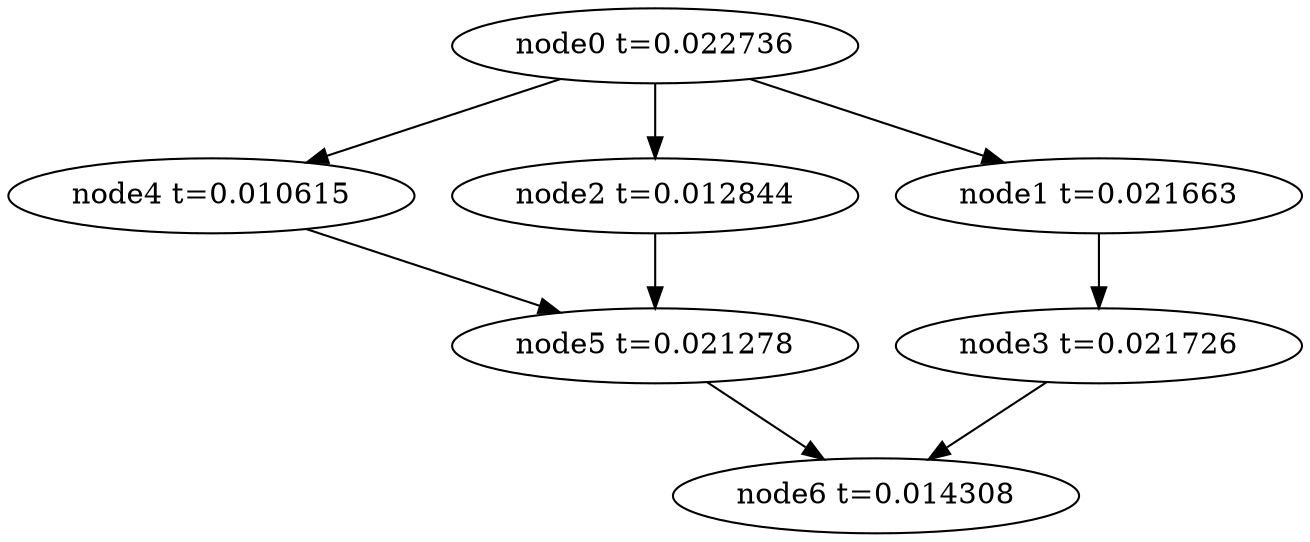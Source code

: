 digraph g{
	node6[label="node6 t=0.014308"]
	node5 -> node6
	node5[label="node5 t=0.021278"];
	node4 -> node5
	node4[label="node4 t=0.010615"];
	node3 -> node6
	node3[label="node3 t=0.021726"];
	node2 -> node5
	node2[label="node2 t=0.012844"];
	node1 -> node3
	node1[label="node1 t=0.021663"];
	node0 -> node4
	node0 -> node2
	node0 -> node1
	node0[label="node0 t=0.022736"];
}
